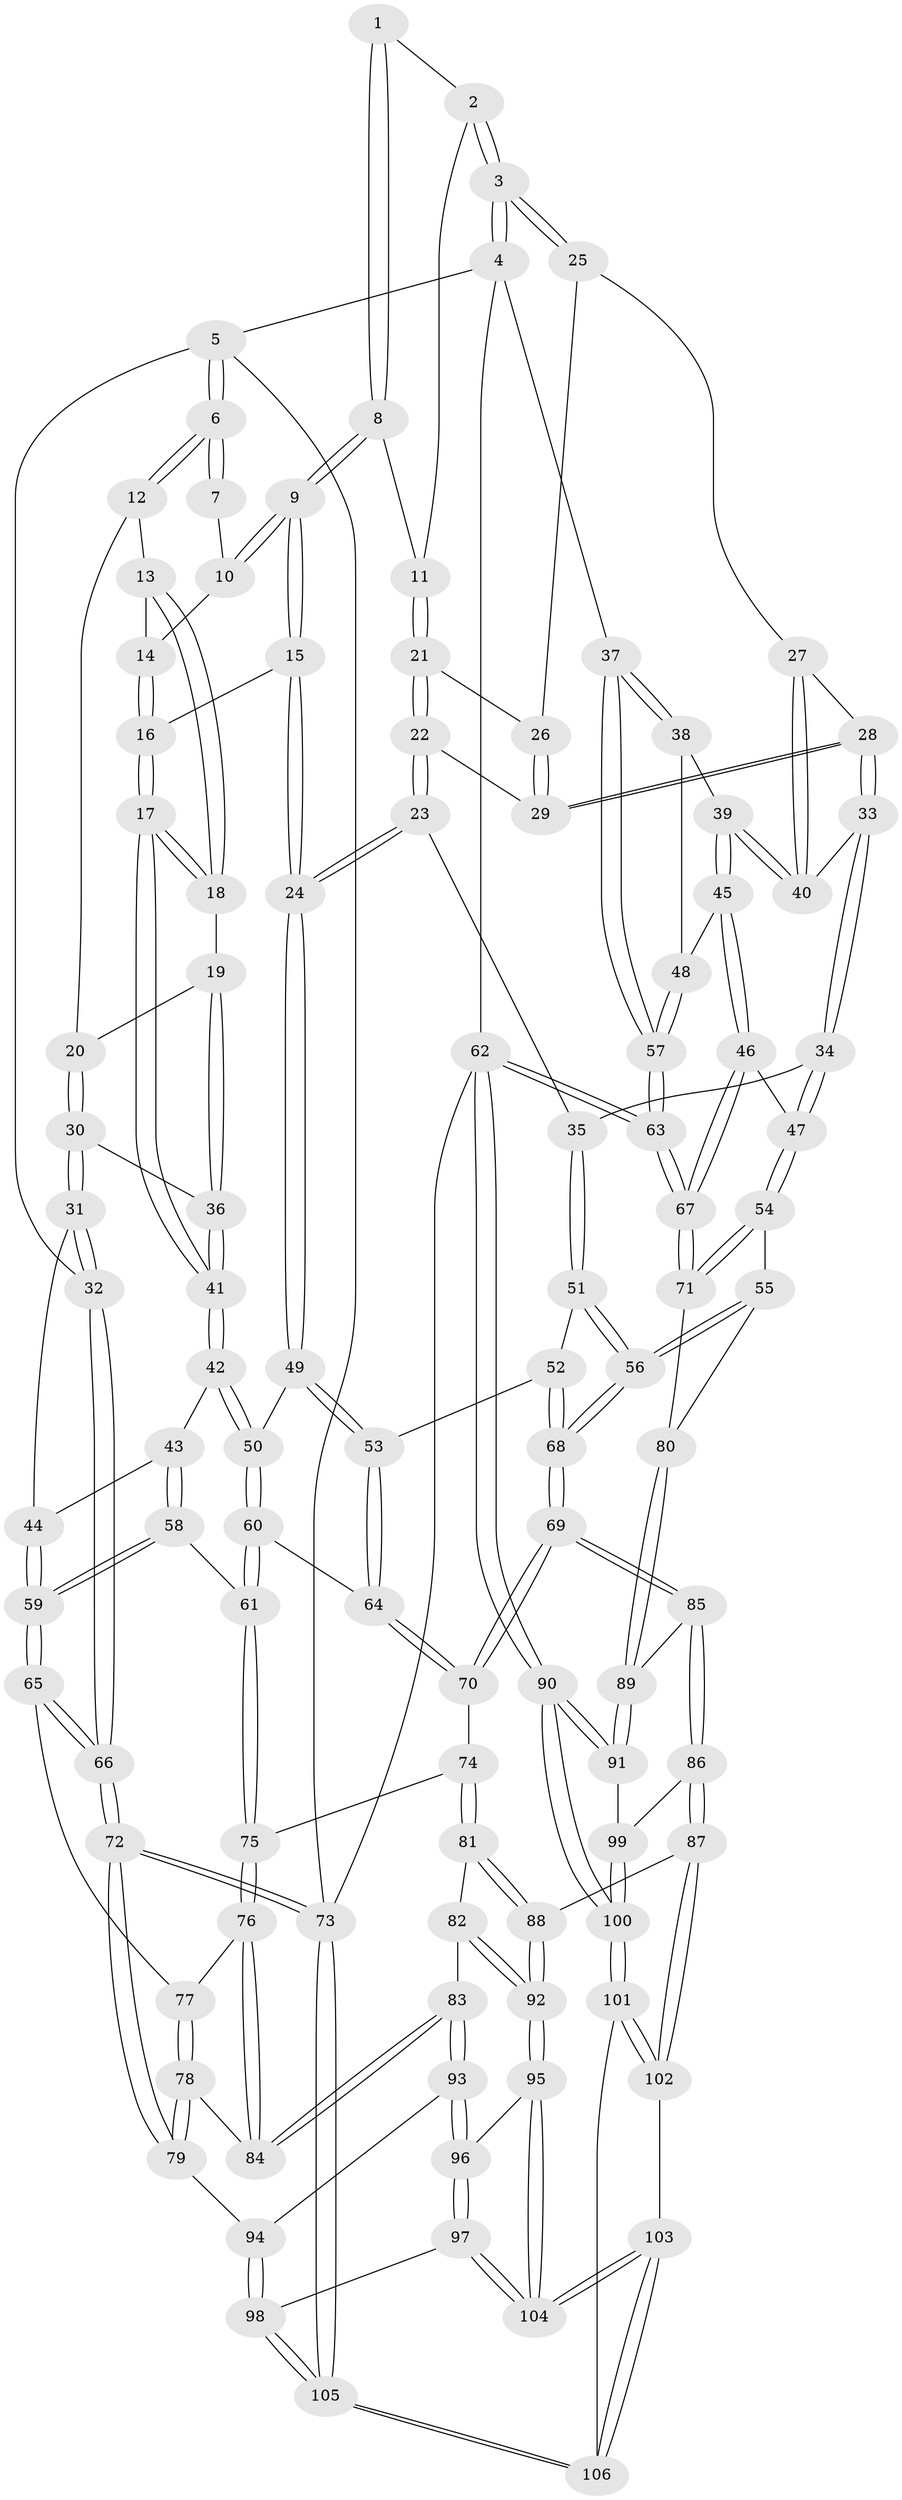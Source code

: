 // coarse degree distribution, {3: 0.10810810810810811, 4: 0.40540540540540543, 7: 0.013513513513513514, 5: 0.36486486486486486, 6: 0.10810810810810811}
// Generated by graph-tools (version 1.1) at 2025/52/02/27/25 19:52:38]
// undirected, 106 vertices, 262 edges
graph export_dot {
graph [start="1"]
  node [color=gray90,style=filled];
  1 [pos="+0.42368818583779744+0"];
  2 [pos="+0.860155268421386+0"];
  3 [pos="+1+0"];
  4 [pos="+1+0"];
  5 [pos="+0+0"];
  6 [pos="+0+0"];
  7 [pos="+0.2880153241736074+0"];
  8 [pos="+0.4473996421568176+0.052426516023199005"];
  9 [pos="+0.3402097440239948+0.1637927729128541"];
  10 [pos="+0.2821368111128636+0.06083127217217082"];
  11 [pos="+0.529126748156004+0.09043002394845681"];
  12 [pos="+0.022377461029775246+0"];
  13 [pos="+0.12261394104324158+0.05389772726785052"];
  14 [pos="+0.15266474003884312+0.06629101845521662"];
  15 [pos="+0.33006767828508543+0.21945246676849536"];
  16 [pos="+0.2798068514818294+0.2359518217258928"];
  17 [pos="+0.23315707158670695+0.2634619493558029"];
  18 [pos="+0.13401514189981234+0.1699404227025357"];
  19 [pos="+0.10563686817279412+0.17539239964722048"];
  20 [pos="+0.08285061986367048+0.16521398811026286"];
  21 [pos="+0.5403738638185569+0.10630909361153422"];
  22 [pos="+0.5416498028930754+0.12097751103137959"];
  23 [pos="+0.4755493086749889+0.2813592213473273"];
  24 [pos="+0.41347429409644726+0.2791594566991043"];
  25 [pos="+0.6903068727363371+0.08730347730432739"];
  26 [pos="+0.678350164412838+0.08932017850805939"];
  27 [pos="+0.674131040498628+0.15567188257792658"];
  28 [pos="+0.6429473485098218+0.21839209381116664"];
  29 [pos="+0.5877648700839764+0.16001591140125432"];
  30 [pos="+0+0.21698617847913426"];
  31 [pos="+0+0.2425615226362135"];
  32 [pos="+0+0.20966530676957687"];
  33 [pos="+0.6416514472457874+0.24580559407455194"];
  34 [pos="+0.6212427214761526+0.28620308915321047"];
  35 [pos="+0.5060099543106836+0.29515303433920526"];
  36 [pos="+0.07983061268412549+0.21283246908072206"];
  37 [pos="+1+0"];
  38 [pos="+0.9720945091885174+0.12145999015108087"];
  39 [pos="+0.8742946182480407+0.21979427538589597"];
  40 [pos="+0.7990461598201087+0.21983129021110942"];
  41 [pos="+0.19707635189747377+0.3057677797229921"];
  42 [pos="+0.17905671534134332+0.3354216024673896"];
  43 [pos="+0.17412570658077553+0.3371636949619428"];
  44 [pos="+0.0513305426704578+0.3331177864782363"];
  45 [pos="+0.7920529413529824+0.3915338945242385"];
  46 [pos="+0.7633560303814496+0.42157923836068517"];
  47 [pos="+0.7410597288854154+0.43009058472480555"];
  48 [pos="+0.9597345100914705+0.4075903533710872"];
  49 [pos="+0.3864256717339383+0.4050995435026933"];
  50 [pos="+0.20225221042551597+0.3726736204940577"];
  51 [pos="+0.5101390777708951+0.3179079126314242"];
  52 [pos="+0.4587739358318532+0.4926867430741296"];
  53 [pos="+0.38255827052011754+0.4606165922691029"];
  54 [pos="+0.7083095612536039+0.4814279026536932"];
  55 [pos="+0.6352236418950563+0.5489281338428487"];
  56 [pos="+0.5967407150035635+0.5767267588922563"];
  57 [pos="+1+0.5991631645463863"];
  58 [pos="+0.09991345824108243+0.4845411893116797"];
  59 [pos="+0.023816658868350007+0.5317446012871466"];
  60 [pos="+0.260627556402386+0.49305834793390574"];
  61 [pos="+0.2320027195944484+0.5340806583222637"];
  62 [pos="+1+1"];
  63 [pos="+1+0.6453268395140505"];
  64 [pos="+0.33953898401942545+0.48954717564396416"];
  65 [pos="+0+0.5608585711219974"];
  66 [pos="+0+0.5629998560740931"];
  67 [pos="+1+0.6331274511261171"];
  68 [pos="+0.5924275004344557+0.581986524273697"];
  69 [pos="+0.5834033748584125+0.6170893011842326"];
  70 [pos="+0.35986326891259246+0.5630032915096677"];
  71 [pos="+0.8876159443513966+0.6542789365950263"];
  72 [pos="+0+0.8071526494513396"];
  73 [pos="+0+1"];
  74 [pos="+0.3430991549919014+0.6620063576089912"];
  75 [pos="+0.21690252392112164+0.5925387245418231"];
  76 [pos="+0.13589842370378388+0.6578261587793701"];
  77 [pos="+0.034394606026427466+0.588594680522252"];
  78 [pos="+0.0071017589311399695+0.7447115817693571"];
  79 [pos="+0+0.8008389909901708"];
  80 [pos="+0.8542129511547294+0.6716035884806014"];
  81 [pos="+0.364062532332178+0.6953156251448022"];
  82 [pos="+0.1974020061024639+0.7476235688737636"];
  83 [pos="+0.14415940081857093+0.7353652519649917"];
  84 [pos="+0.14354558631657327+0.7339463868511865"];
  85 [pos="+0.5698519344367962+0.7124508085654284"];
  86 [pos="+0.5436886936021846+0.7383065205410926"];
  87 [pos="+0.5166534086164389+0.7574774904098373"];
  88 [pos="+0.46292142952468424+0.7597654496653469"];
  89 [pos="+0.738023111737294+0.7695060096684915"];
  90 [pos="+1+1"];
  91 [pos="+0.931581118448328+1"];
  92 [pos="+0.325088692681622+0.8673446632107861"];
  93 [pos="+0.14171103732836748+0.7445688483899987"];
  94 [pos="+0.060752190959791376+0.8371690788205882"];
  95 [pos="+0.310376763015387+0.8958501876233856"];
  96 [pos="+0.1822097404731441+0.8845098492555619"];
  97 [pos="+0.1310316848113137+0.9441451354205709"];
  98 [pos="+0.08565457636111688+0.9739465034570601"];
  99 [pos="+0.6426559218680418+0.8806179269817423"];
  100 [pos="+0.7267043743947429+1"];
  101 [pos="+0.6783207661019981+1"];
  102 [pos="+0.5194446218948293+0.8429865357692522"];
  103 [pos="+0.3493741014280337+1"];
  104 [pos="+0.3157356998300043+0.9924076753127704"];
  105 [pos="+0+1"];
  106 [pos="+0.35131083990733486+1"];
  1 -- 2;
  1 -- 8;
  1 -- 8;
  2 -- 3;
  2 -- 3;
  2 -- 11;
  3 -- 4;
  3 -- 4;
  3 -- 25;
  3 -- 25;
  4 -- 5;
  4 -- 37;
  4 -- 62;
  5 -- 6;
  5 -- 6;
  5 -- 32;
  5 -- 73;
  6 -- 7;
  6 -- 7;
  6 -- 12;
  6 -- 12;
  7 -- 10;
  8 -- 9;
  8 -- 9;
  8 -- 11;
  9 -- 10;
  9 -- 10;
  9 -- 15;
  9 -- 15;
  10 -- 14;
  11 -- 21;
  11 -- 21;
  12 -- 13;
  12 -- 20;
  13 -- 14;
  13 -- 18;
  13 -- 18;
  14 -- 16;
  14 -- 16;
  15 -- 16;
  15 -- 24;
  15 -- 24;
  16 -- 17;
  16 -- 17;
  17 -- 18;
  17 -- 18;
  17 -- 41;
  17 -- 41;
  18 -- 19;
  19 -- 20;
  19 -- 36;
  19 -- 36;
  20 -- 30;
  20 -- 30;
  21 -- 22;
  21 -- 22;
  21 -- 26;
  22 -- 23;
  22 -- 23;
  22 -- 29;
  23 -- 24;
  23 -- 24;
  23 -- 35;
  24 -- 49;
  24 -- 49;
  25 -- 26;
  25 -- 27;
  26 -- 29;
  26 -- 29;
  27 -- 28;
  27 -- 40;
  27 -- 40;
  28 -- 29;
  28 -- 29;
  28 -- 33;
  28 -- 33;
  30 -- 31;
  30 -- 31;
  30 -- 36;
  31 -- 32;
  31 -- 32;
  31 -- 44;
  32 -- 66;
  32 -- 66;
  33 -- 34;
  33 -- 34;
  33 -- 40;
  34 -- 35;
  34 -- 47;
  34 -- 47;
  35 -- 51;
  35 -- 51;
  36 -- 41;
  36 -- 41;
  37 -- 38;
  37 -- 38;
  37 -- 57;
  37 -- 57;
  38 -- 39;
  38 -- 48;
  39 -- 40;
  39 -- 40;
  39 -- 45;
  39 -- 45;
  41 -- 42;
  41 -- 42;
  42 -- 43;
  42 -- 50;
  42 -- 50;
  43 -- 44;
  43 -- 58;
  43 -- 58;
  44 -- 59;
  44 -- 59;
  45 -- 46;
  45 -- 46;
  45 -- 48;
  46 -- 47;
  46 -- 67;
  46 -- 67;
  47 -- 54;
  47 -- 54;
  48 -- 57;
  48 -- 57;
  49 -- 50;
  49 -- 53;
  49 -- 53;
  50 -- 60;
  50 -- 60;
  51 -- 52;
  51 -- 56;
  51 -- 56;
  52 -- 53;
  52 -- 68;
  52 -- 68;
  53 -- 64;
  53 -- 64;
  54 -- 55;
  54 -- 71;
  54 -- 71;
  55 -- 56;
  55 -- 56;
  55 -- 80;
  56 -- 68;
  56 -- 68;
  57 -- 63;
  57 -- 63;
  58 -- 59;
  58 -- 59;
  58 -- 61;
  59 -- 65;
  59 -- 65;
  60 -- 61;
  60 -- 61;
  60 -- 64;
  61 -- 75;
  61 -- 75;
  62 -- 63;
  62 -- 63;
  62 -- 90;
  62 -- 90;
  62 -- 73;
  63 -- 67;
  63 -- 67;
  64 -- 70;
  64 -- 70;
  65 -- 66;
  65 -- 66;
  65 -- 77;
  66 -- 72;
  66 -- 72;
  67 -- 71;
  67 -- 71;
  68 -- 69;
  68 -- 69;
  69 -- 70;
  69 -- 70;
  69 -- 85;
  69 -- 85;
  70 -- 74;
  71 -- 80;
  72 -- 73;
  72 -- 73;
  72 -- 79;
  72 -- 79;
  73 -- 105;
  73 -- 105;
  74 -- 75;
  74 -- 81;
  74 -- 81;
  75 -- 76;
  75 -- 76;
  76 -- 77;
  76 -- 84;
  76 -- 84;
  77 -- 78;
  77 -- 78;
  78 -- 79;
  78 -- 79;
  78 -- 84;
  79 -- 94;
  80 -- 89;
  80 -- 89;
  81 -- 82;
  81 -- 88;
  81 -- 88;
  82 -- 83;
  82 -- 92;
  82 -- 92;
  83 -- 84;
  83 -- 84;
  83 -- 93;
  83 -- 93;
  85 -- 86;
  85 -- 86;
  85 -- 89;
  86 -- 87;
  86 -- 87;
  86 -- 99;
  87 -- 88;
  87 -- 102;
  87 -- 102;
  88 -- 92;
  88 -- 92;
  89 -- 91;
  89 -- 91;
  90 -- 91;
  90 -- 91;
  90 -- 100;
  90 -- 100;
  91 -- 99;
  92 -- 95;
  92 -- 95;
  93 -- 94;
  93 -- 96;
  93 -- 96;
  94 -- 98;
  94 -- 98;
  95 -- 96;
  95 -- 104;
  95 -- 104;
  96 -- 97;
  96 -- 97;
  97 -- 98;
  97 -- 104;
  97 -- 104;
  98 -- 105;
  98 -- 105;
  99 -- 100;
  99 -- 100;
  100 -- 101;
  100 -- 101;
  101 -- 102;
  101 -- 102;
  101 -- 106;
  102 -- 103;
  103 -- 104;
  103 -- 104;
  103 -- 106;
  103 -- 106;
  105 -- 106;
  105 -- 106;
}
